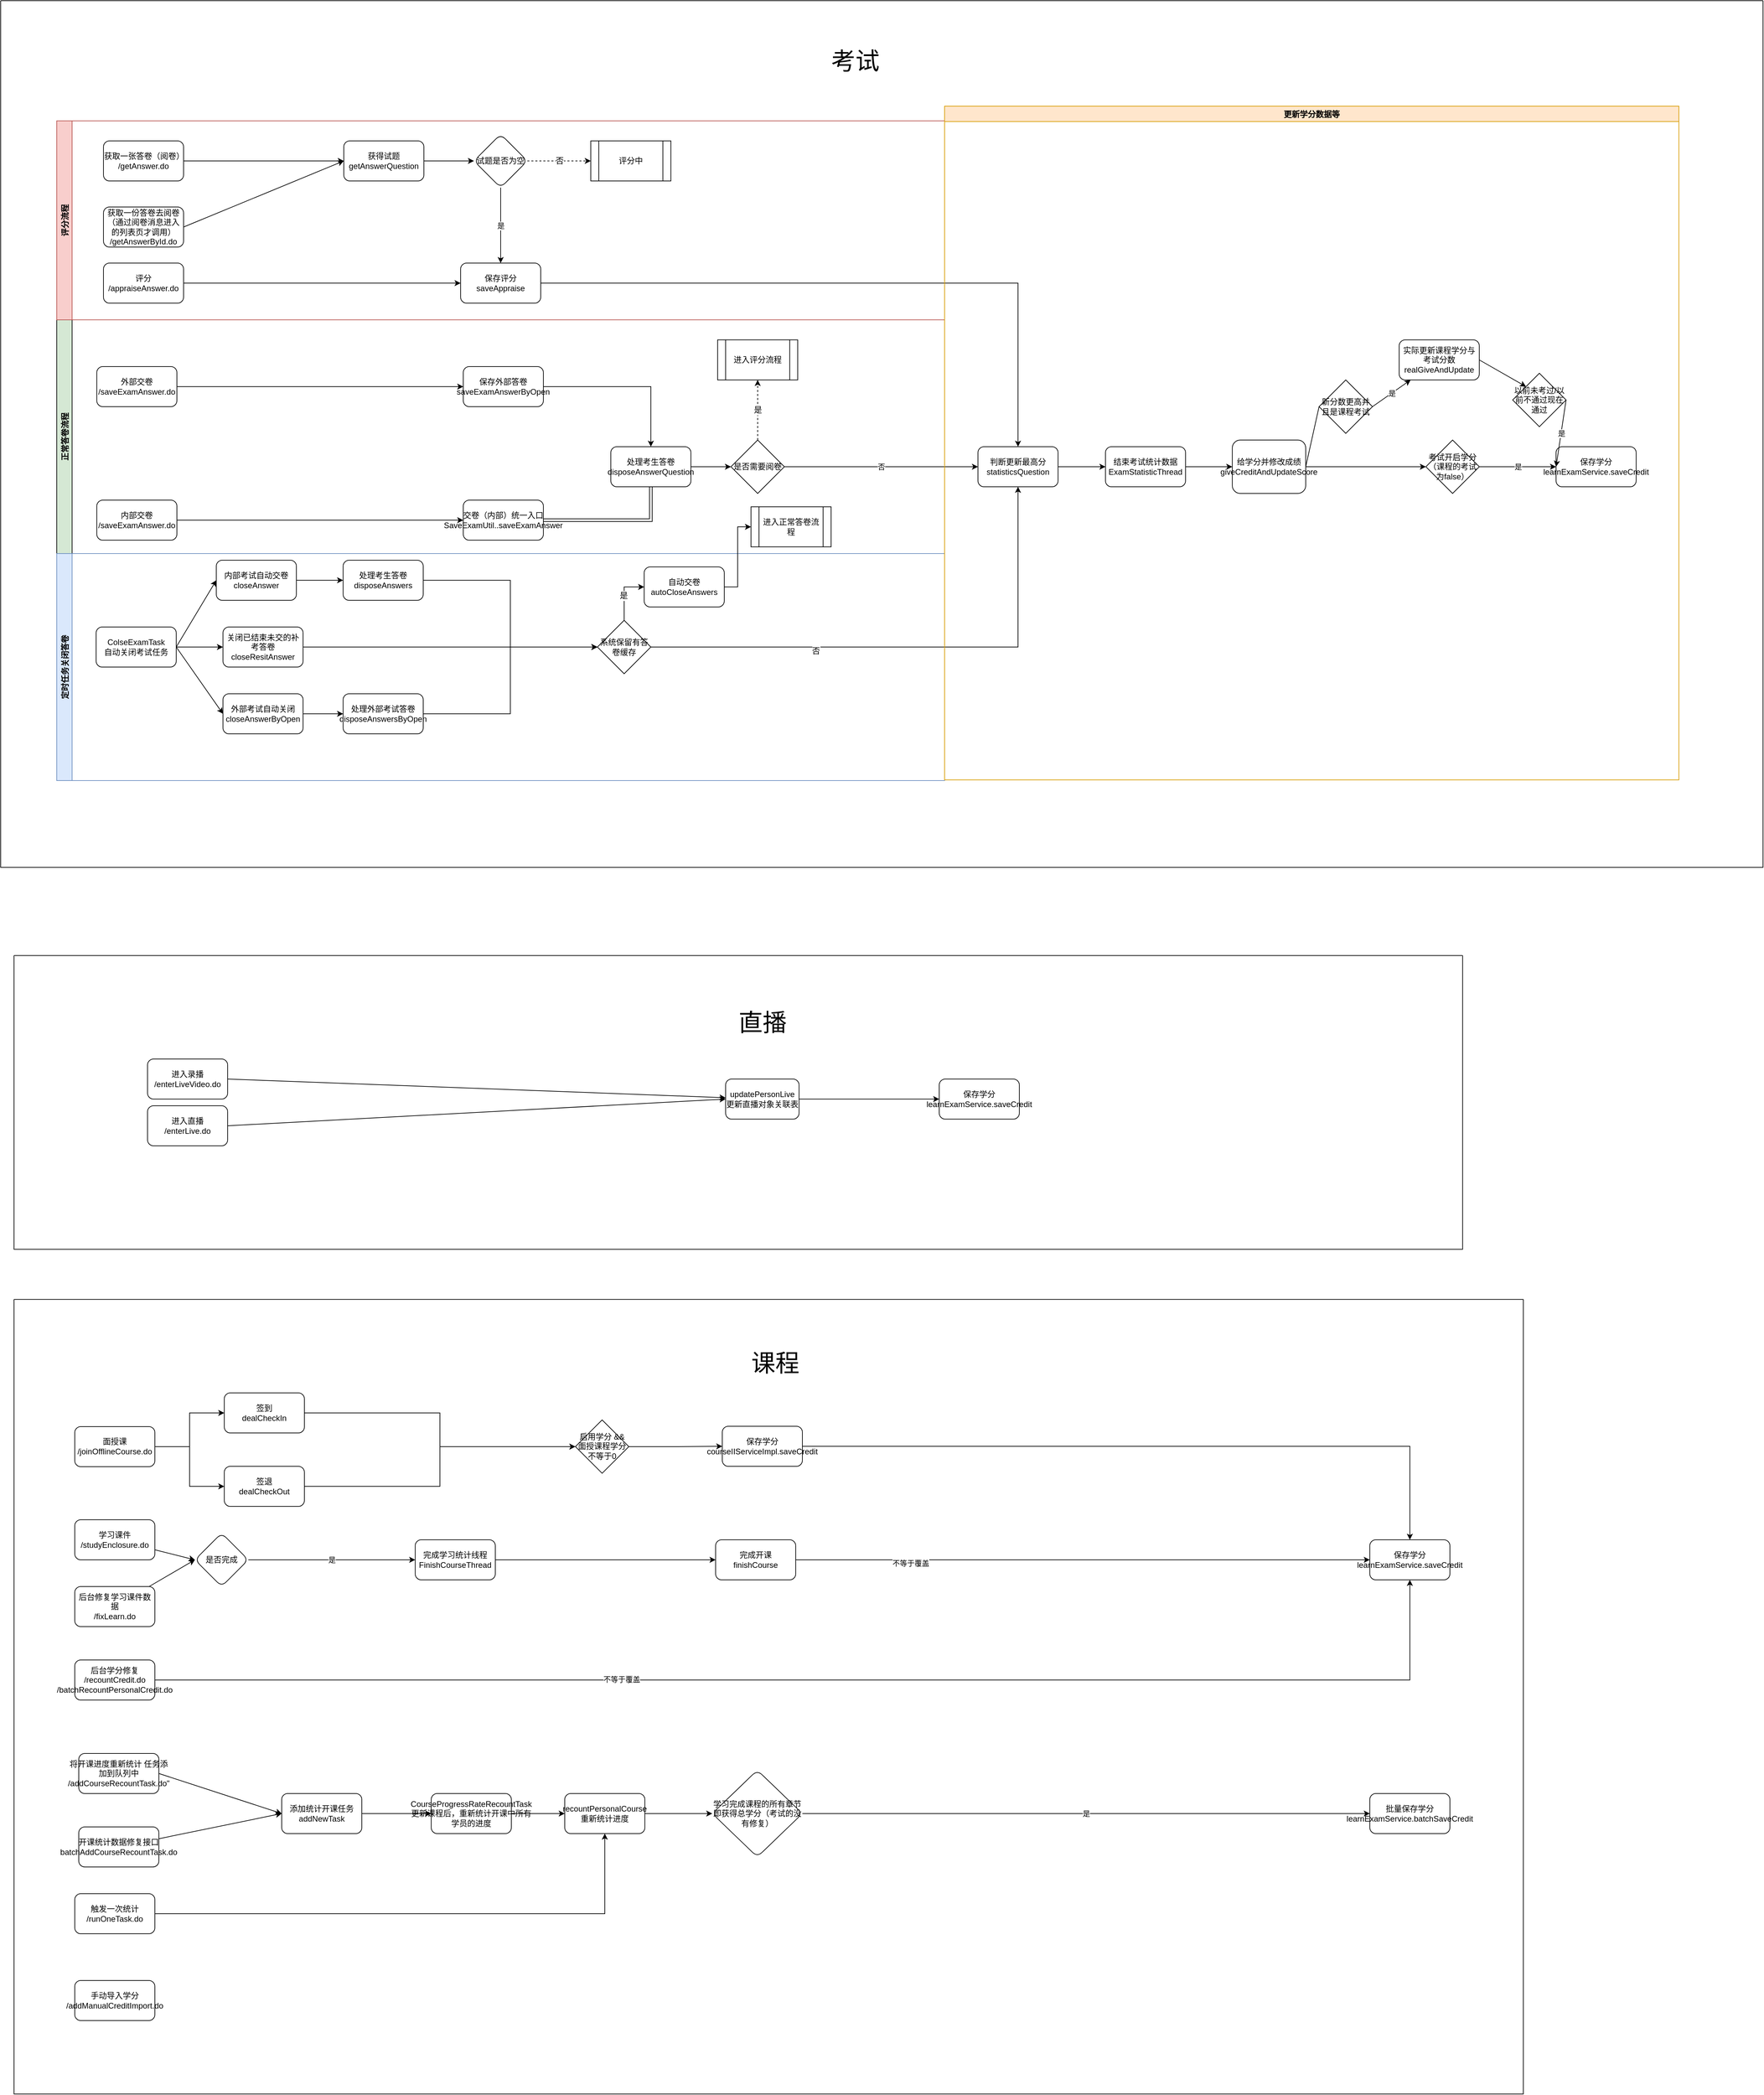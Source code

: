 <mxfile version="20.4.1" type="github">
  <diagram id="C5RBs43oDa-KdzZeNtuy" name="Page-1">
    <mxGraphModel dx="2903" dy="3432" grid="1" gridSize="10" guides="1" tooltips="1" connect="1" arrows="1" fold="1" page="1" pageScale="1" pageWidth="827" pageHeight="1169" math="0" shadow="0">
      <root>
        <mxCell id="WIyWlLk6GJQsqaUBKTNV-0" />
        <mxCell id="WIyWlLk6GJQsqaUBKTNV-1" parent="WIyWlLk6GJQsqaUBKTNV-0" />
        <mxCell id="8mMa-AUoAhSqoS-cGCmm-24" value="" style="swimlane;startSize=0;swimlaneFillColor=none;" vertex="1" parent="WIyWlLk6GJQsqaUBKTNV-1">
          <mxGeometry x="-120" y="-1360" width="2640" height="1298" as="geometry" />
        </mxCell>
        <mxCell id="8mMa-AUoAhSqoS-cGCmm-88" value="正常答卷流程" style="swimlane;horizontal=0;fontSize=12;fillColor=#D5E8D4;" vertex="1" parent="8mMa-AUoAhSqoS-cGCmm-24">
          <mxGeometry x="84" y="478" width="1330" height="350" as="geometry" />
        </mxCell>
        <mxCell id="8mMa-AUoAhSqoS-cGCmm-90" value="内部交卷&lt;br&gt;/saveExamAnswer.do" style="rounded=1;whiteSpace=wrap;html=1;" vertex="1" parent="8mMa-AUoAhSqoS-cGCmm-88">
          <mxGeometry x="60" y="270" width="120" height="60" as="geometry" />
        </mxCell>
        <mxCell id="8mMa-AUoAhSqoS-cGCmm-107" style="edgeStyle=orthogonalEdgeStyle;rounded=0;orthogonalLoop=1;jettySize=auto;html=1;entryX=0.5;entryY=1;entryDx=0;entryDy=0;fontSize=12;shape=link;" edge="1" parent="8mMa-AUoAhSqoS-cGCmm-88" source="8mMa-AUoAhSqoS-cGCmm-91" target="8mMa-AUoAhSqoS-cGCmm-93">
          <mxGeometry relative="1" as="geometry" />
        </mxCell>
        <mxCell id="8mMa-AUoAhSqoS-cGCmm-91" value="交卷（内部）统一入口&lt;br&gt;SaveExamUtil..saveExamAnswer" style="whiteSpace=wrap;html=1;rounded=1;" vertex="1" parent="8mMa-AUoAhSqoS-cGCmm-88">
          <mxGeometry x="609" y="270" width="120" height="60" as="geometry" />
        </mxCell>
        <mxCell id="8mMa-AUoAhSqoS-cGCmm-92" value="" style="edgeStyle=none;rounded=0;orthogonalLoop=1;jettySize=auto;html=1;" edge="1" parent="8mMa-AUoAhSqoS-cGCmm-88" source="8mMa-AUoAhSqoS-cGCmm-90" target="8mMa-AUoAhSqoS-cGCmm-91">
          <mxGeometry relative="1" as="geometry" />
        </mxCell>
        <mxCell id="8mMa-AUoAhSqoS-cGCmm-93" value="处理考生答卷&lt;br&gt;disposeAnswerQuestion" style="whiteSpace=wrap;html=1;rounded=1;" vertex="1" parent="8mMa-AUoAhSqoS-cGCmm-88">
          <mxGeometry x="830" y="190" width="120" height="60" as="geometry" />
        </mxCell>
        <mxCell id="8mMa-AUoAhSqoS-cGCmm-97" value="是否需要阅卷" style="rhombus;whiteSpace=wrap;html=1;" vertex="1" parent="8mMa-AUoAhSqoS-cGCmm-88">
          <mxGeometry x="1010" y="180" width="80" height="80" as="geometry" />
        </mxCell>
        <mxCell id="8mMa-AUoAhSqoS-cGCmm-98" style="edgeStyle=none;rounded=0;orthogonalLoop=1;jettySize=auto;html=1;exitX=1;exitY=0.5;exitDx=0;exitDy=0;entryX=0;entryY=0.5;entryDx=0;entryDy=0;" edge="1" parent="8mMa-AUoAhSqoS-cGCmm-88" source="8mMa-AUoAhSqoS-cGCmm-93" target="8mMa-AUoAhSqoS-cGCmm-97">
          <mxGeometry relative="1" as="geometry" />
        </mxCell>
        <mxCell id="8mMa-AUoAhSqoS-cGCmm-99" style="edgeStyle=orthogonalEdgeStyle;rounded=0;orthogonalLoop=1;jettySize=auto;html=1;exitX=1;exitY=0.5;exitDx=0;exitDy=0;entryX=0.5;entryY=0;entryDx=0;entryDy=0;fontSize=36;" edge="1" parent="8mMa-AUoAhSqoS-cGCmm-88" source="8mMa-AUoAhSqoS-cGCmm-100" target="8mMa-AUoAhSqoS-cGCmm-93">
          <mxGeometry relative="1" as="geometry" />
        </mxCell>
        <mxCell id="8mMa-AUoAhSqoS-cGCmm-100" value="保存外部答卷&lt;br&gt;saveExamAnswerByOpen" style="whiteSpace=wrap;html=1;rounded=1;" vertex="1" parent="8mMa-AUoAhSqoS-cGCmm-88">
          <mxGeometry x="609" y="70" width="120" height="60" as="geometry" />
        </mxCell>
        <mxCell id="8mMa-AUoAhSqoS-cGCmm-101" style="edgeStyle=orthogonalEdgeStyle;rounded=0;orthogonalLoop=1;jettySize=auto;html=1;exitX=1;exitY=0.5;exitDx=0;exitDy=0;entryX=0;entryY=0.5;entryDx=0;entryDy=0;fontSize=36;" edge="1" parent="8mMa-AUoAhSqoS-cGCmm-88" source="8mMa-AUoAhSqoS-cGCmm-102" target="8mMa-AUoAhSqoS-cGCmm-100">
          <mxGeometry relative="1" as="geometry" />
        </mxCell>
        <mxCell id="8mMa-AUoAhSqoS-cGCmm-102" value="外部交卷&lt;br&gt;/saveExamAnswer.do" style="rounded=1;whiteSpace=wrap;html=1;" vertex="1" parent="8mMa-AUoAhSqoS-cGCmm-88">
          <mxGeometry x="60" y="70" width="120" height="60" as="geometry" />
        </mxCell>
        <mxCell id="8mMa-AUoAhSqoS-cGCmm-106" value="进入评分流程" style="shape=process;whiteSpace=wrap;html=1;backgroundOutline=1;" vertex="1" parent="8mMa-AUoAhSqoS-cGCmm-88">
          <mxGeometry x="990" y="30" width="120" height="60" as="geometry" />
        </mxCell>
        <mxCell id="8mMa-AUoAhSqoS-cGCmm-96" value="是" style="edgeStyle=orthogonalEdgeStyle;rounded=0;orthogonalLoop=1;jettySize=auto;html=1;fontSize=12;dashed=1;" edge="1" parent="8mMa-AUoAhSqoS-cGCmm-88" source="8mMa-AUoAhSqoS-cGCmm-97" target="8mMa-AUoAhSqoS-cGCmm-106">
          <mxGeometry relative="1" as="geometry" />
        </mxCell>
        <mxCell id="8mMa-AUoAhSqoS-cGCmm-157" value="进入正常答卷流程" style="shape=process;whiteSpace=wrap;html=1;backgroundOutline=1;fontSize=12;" vertex="1" parent="8mMa-AUoAhSqoS-cGCmm-88">
          <mxGeometry x="1040" y="280" width="120" height="60" as="geometry" />
        </mxCell>
        <mxCell id="8mMa-AUoAhSqoS-cGCmm-89" value="判断更新最高分&lt;br&gt;statisticsQuestion" style="whiteSpace=wrap;html=1;rounded=1;" vertex="1" parent="8mMa-AUoAhSqoS-cGCmm-24">
          <mxGeometry x="1464" y="668" width="120" height="60" as="geometry" />
        </mxCell>
        <mxCell id="8mMa-AUoAhSqoS-cGCmm-95" value="否" style="rounded=0;orthogonalLoop=1;jettySize=auto;html=1;entryX=0;entryY=0.5;entryDx=0;entryDy=0;exitX=1;exitY=0.5;exitDx=0;exitDy=0;" edge="1" parent="8mMa-AUoAhSqoS-cGCmm-24" source="8mMa-AUoAhSqoS-cGCmm-97" target="8mMa-AUoAhSqoS-cGCmm-89">
          <mxGeometry relative="1" as="geometry">
            <mxPoint x="1224" y="1914" as="sourcePoint" />
          </mxGeometry>
        </mxCell>
        <mxCell id="8mMa-AUoAhSqoS-cGCmm-109" value="评分流程" style="swimlane;horizontal=0;fontSize=12;fillColor=#f8cecc;strokeColor=#b85450;" vertex="1" parent="8mMa-AUoAhSqoS-cGCmm-24">
          <mxGeometry x="84" y="180" width="1330" height="298" as="geometry" />
        </mxCell>
        <mxCell id="8mMa-AUoAhSqoS-cGCmm-118" value="获得试题getAnswerQuestion" style="rounded=1;whiteSpace=wrap;html=1;" vertex="1" parent="8mMa-AUoAhSqoS-cGCmm-109">
          <mxGeometry x="430" y="30" width="120" height="60" as="geometry" />
        </mxCell>
        <mxCell id="8mMa-AUoAhSqoS-cGCmm-121" value="试题是否为空" style="rhombus;whiteSpace=wrap;html=1;rounded=1;" vertex="1" parent="8mMa-AUoAhSqoS-cGCmm-109">
          <mxGeometry x="625" y="20" width="80" height="80" as="geometry" />
        </mxCell>
        <mxCell id="8mMa-AUoAhSqoS-cGCmm-122" value="" style="edgeStyle=none;rounded=0;orthogonalLoop=1;jettySize=auto;html=1;" edge="1" parent="8mMa-AUoAhSqoS-cGCmm-109" source="8mMa-AUoAhSqoS-cGCmm-118" target="8mMa-AUoAhSqoS-cGCmm-121">
          <mxGeometry relative="1" as="geometry" />
        </mxCell>
        <mxCell id="8mMa-AUoAhSqoS-cGCmm-126" value="评分&lt;br&gt;/appraiseAnswer.do" style="rounded=1;whiteSpace=wrap;html=1;" vertex="1" parent="8mMa-AUoAhSqoS-cGCmm-109">
          <mxGeometry x="70" y="213" width="120" height="60" as="geometry" />
        </mxCell>
        <mxCell id="8mMa-AUoAhSqoS-cGCmm-117" value="获取一份答卷去阅卷（通过阅卷消息进入的列表页才调用）&#xa;/getAnswerById.do" style="whiteSpace=wrap;html=1;rounded=1;glass=0;strokeWidth=1;shadow=0;" vertex="1" parent="8mMa-AUoAhSqoS-cGCmm-109">
          <mxGeometry x="70" y="129" width="120" height="60" as="geometry" />
        </mxCell>
        <mxCell id="8mMa-AUoAhSqoS-cGCmm-120" style="edgeStyle=none;rounded=0;orthogonalLoop=1;jettySize=auto;html=1;exitX=1;exitY=0.5;exitDx=0;exitDy=0;entryX=0;entryY=0.5;entryDx=0;entryDy=0;" edge="1" parent="8mMa-AUoAhSqoS-cGCmm-109" source="8mMa-AUoAhSqoS-cGCmm-117" target="8mMa-AUoAhSqoS-cGCmm-118">
          <mxGeometry relative="1" as="geometry">
            <mxPoint x="676" y="1219" as="targetPoint" />
          </mxGeometry>
        </mxCell>
        <mxCell id="8mMa-AUoAhSqoS-cGCmm-116" value="&lt;div&gt;获取一张答卷（阅卷）&lt;/div&gt;&lt;div&gt;/getAnswer.do&lt;/div&gt;" style="whiteSpace=wrap;html=1;rounded=1;glass=0;strokeWidth=1;shadow=0;" vertex="1" parent="8mMa-AUoAhSqoS-cGCmm-109">
          <mxGeometry x="70" y="30" width="120" height="60" as="geometry" />
        </mxCell>
        <mxCell id="8mMa-AUoAhSqoS-cGCmm-119" style="edgeStyle=none;rounded=0;orthogonalLoop=1;jettySize=auto;html=1;entryX=0;entryY=0.5;entryDx=0;entryDy=0;" edge="1" parent="8mMa-AUoAhSqoS-cGCmm-109" source="8mMa-AUoAhSqoS-cGCmm-116" target="8mMa-AUoAhSqoS-cGCmm-118">
          <mxGeometry relative="1" as="geometry" />
        </mxCell>
        <mxCell id="8mMa-AUoAhSqoS-cGCmm-129" value="评分中" style="shape=process;whiteSpace=wrap;html=1;backgroundOutline=1;fontSize=12;" vertex="1" parent="8mMa-AUoAhSqoS-cGCmm-109">
          <mxGeometry x="800" y="30" width="120" height="60" as="geometry" />
        </mxCell>
        <mxCell id="8mMa-AUoAhSqoS-cGCmm-128" value="否" style="edgeStyle=orthogonalEdgeStyle;rounded=0;orthogonalLoop=1;jettySize=auto;html=1;exitX=1;exitY=0.5;exitDx=0;exitDy=0;fontSize=12;dashed=1;" edge="1" parent="8mMa-AUoAhSqoS-cGCmm-109" source="8mMa-AUoAhSqoS-cGCmm-121" target="8mMa-AUoAhSqoS-cGCmm-129">
          <mxGeometry relative="1" as="geometry">
            <mxPoint x="600" y="149" as="targetPoint" />
          </mxGeometry>
        </mxCell>
        <mxCell id="8mMa-AUoAhSqoS-cGCmm-123" value="保存评分saveAppraise" style="whiteSpace=wrap;html=1;rounded=1;" vertex="1" parent="8mMa-AUoAhSqoS-cGCmm-109">
          <mxGeometry x="605" y="213" width="120" height="60" as="geometry" />
        </mxCell>
        <mxCell id="8mMa-AUoAhSqoS-cGCmm-124" value="是" style="edgeStyle=orthogonalEdgeStyle;rounded=0;orthogonalLoop=1;jettySize=auto;html=1;exitX=0.5;exitY=1;exitDx=0;exitDy=0;" edge="1" parent="8mMa-AUoAhSqoS-cGCmm-109" source="8mMa-AUoAhSqoS-cGCmm-121" target="8mMa-AUoAhSqoS-cGCmm-123">
          <mxGeometry relative="1" as="geometry" />
        </mxCell>
        <mxCell id="8mMa-AUoAhSqoS-cGCmm-125" style="edgeStyle=none;rounded=0;orthogonalLoop=1;jettySize=auto;html=1;exitX=1;exitY=0.5;exitDx=0;exitDy=0;entryX=0;entryY=0.5;entryDx=0;entryDy=0;" edge="1" parent="8mMa-AUoAhSqoS-cGCmm-109" source="8mMa-AUoAhSqoS-cGCmm-126" target="8mMa-AUoAhSqoS-cGCmm-123">
          <mxGeometry relative="1" as="geometry" />
        </mxCell>
        <mxCell id="8mMa-AUoAhSqoS-cGCmm-131" style="edgeStyle=orthogonalEdgeStyle;rounded=0;orthogonalLoop=1;jettySize=auto;html=1;exitX=1;exitY=0.5;exitDx=0;exitDy=0;entryX=0.5;entryY=0;entryDx=0;entryDy=0;fontSize=12;" edge="1" parent="8mMa-AUoAhSqoS-cGCmm-24" source="8mMa-AUoAhSqoS-cGCmm-123" target="8mMa-AUoAhSqoS-cGCmm-89">
          <mxGeometry relative="1" as="geometry" />
        </mxCell>
        <mxCell id="8mMa-AUoAhSqoS-cGCmm-132" value="定时任务关闭答卷" style="swimlane;horizontal=0;fontSize=12;fillColor=#dae8fc;strokeColor=#6c8ebf;" vertex="1" parent="8mMa-AUoAhSqoS-cGCmm-24">
          <mxGeometry x="84" y="828" width="1330" height="340" as="geometry" />
        </mxCell>
        <mxCell id="8mMa-AUoAhSqoS-cGCmm-133" value="关闭已结束未交的补考答卷&lt;br&gt;closeResitAnswer" style="rounded=1;whiteSpace=wrap;html=1;" vertex="1" parent="8mMa-AUoAhSqoS-cGCmm-132">
          <mxGeometry x="249" y="110" width="120" height="60" as="geometry" />
        </mxCell>
        <mxCell id="8mMa-AUoAhSqoS-cGCmm-134" style="edgeStyle=none;rounded=0;orthogonalLoop=1;jettySize=auto;html=1;exitX=1;exitY=0.5;exitDx=0;exitDy=0;" edge="1" parent="8mMa-AUoAhSqoS-cGCmm-132" source="8mMa-AUoAhSqoS-cGCmm-135" target="8mMa-AUoAhSqoS-cGCmm-133">
          <mxGeometry relative="1" as="geometry" />
        </mxCell>
        <mxCell id="8mMa-AUoAhSqoS-cGCmm-135" value="ColseExamTask&lt;br&gt;自动关闭考试任务" style="rounded=1;whiteSpace=wrap;html=1;" vertex="1" parent="8mMa-AUoAhSqoS-cGCmm-132">
          <mxGeometry x="59" y="110" width="120" height="60" as="geometry" />
        </mxCell>
        <mxCell id="8mMa-AUoAhSqoS-cGCmm-136" value="内部考试自动交卷&lt;br&gt;closeAnswer" style="rounded=1;whiteSpace=wrap;html=1;" vertex="1" parent="8mMa-AUoAhSqoS-cGCmm-132">
          <mxGeometry x="239" y="10" width="120" height="60" as="geometry" />
        </mxCell>
        <mxCell id="8mMa-AUoAhSqoS-cGCmm-137" style="edgeStyle=none;rounded=0;orthogonalLoop=1;jettySize=auto;html=1;exitX=1;exitY=0.5;exitDx=0;exitDy=0;entryX=0;entryY=0.5;entryDx=0;entryDy=0;" edge="1" parent="8mMa-AUoAhSqoS-cGCmm-132" source="8mMa-AUoAhSqoS-cGCmm-135" target="8mMa-AUoAhSqoS-cGCmm-136">
          <mxGeometry relative="1" as="geometry" />
        </mxCell>
        <mxCell id="8mMa-AUoAhSqoS-cGCmm-138" value="处理考生答卷&lt;br&gt;disposeAnswers" style="whiteSpace=wrap;html=1;rounded=1;" vertex="1" parent="8mMa-AUoAhSqoS-cGCmm-132">
          <mxGeometry x="429" y="10" width="120" height="60" as="geometry" />
        </mxCell>
        <mxCell id="8mMa-AUoAhSqoS-cGCmm-139" value="" style="edgeStyle=orthogonalEdgeStyle;rounded=0;orthogonalLoop=1;jettySize=auto;html=1;" edge="1" parent="8mMa-AUoAhSqoS-cGCmm-132" source="8mMa-AUoAhSqoS-cGCmm-136" target="8mMa-AUoAhSqoS-cGCmm-138">
          <mxGeometry relative="1" as="geometry" />
        </mxCell>
        <mxCell id="8mMa-AUoAhSqoS-cGCmm-140" value="外部考试自动关闭&lt;br&gt;closeAnswerByOpen" style="rounded=1;whiteSpace=wrap;html=1;" vertex="1" parent="8mMa-AUoAhSqoS-cGCmm-132">
          <mxGeometry x="249" y="210" width="120" height="60" as="geometry" />
        </mxCell>
        <mxCell id="8mMa-AUoAhSqoS-cGCmm-141" style="rounded=0;orthogonalLoop=1;jettySize=auto;html=1;exitX=1;exitY=0.5;exitDx=0;exitDy=0;entryX=0;entryY=0.5;entryDx=0;entryDy=0;" edge="1" parent="8mMa-AUoAhSqoS-cGCmm-132" source="8mMa-AUoAhSqoS-cGCmm-135" target="8mMa-AUoAhSqoS-cGCmm-140">
          <mxGeometry relative="1" as="geometry" />
        </mxCell>
        <mxCell id="8mMa-AUoAhSqoS-cGCmm-142" value="处理外部考试答卷&lt;br&gt;disposeAnswersByOpen" style="whiteSpace=wrap;html=1;rounded=1;" vertex="1" parent="8mMa-AUoAhSqoS-cGCmm-132">
          <mxGeometry x="429" y="210" width="120" height="60" as="geometry" />
        </mxCell>
        <mxCell id="8mMa-AUoAhSqoS-cGCmm-143" value="" style="edgeStyle=none;rounded=0;orthogonalLoop=1;jettySize=auto;html=1;" edge="1" parent="8mMa-AUoAhSqoS-cGCmm-132" source="8mMa-AUoAhSqoS-cGCmm-140" target="8mMa-AUoAhSqoS-cGCmm-142">
          <mxGeometry relative="1" as="geometry" />
        </mxCell>
        <mxCell id="8mMa-AUoAhSqoS-cGCmm-153" style="edgeStyle=orthogonalEdgeStyle;rounded=0;orthogonalLoop=1;jettySize=auto;html=1;exitX=0.5;exitY=0;exitDx=0;exitDy=0;entryX=0;entryY=0.5;entryDx=0;entryDy=0;fontSize=12;" edge="1" parent="8mMa-AUoAhSqoS-cGCmm-132" source="8mMa-AUoAhSqoS-cGCmm-144" target="8mMa-AUoAhSqoS-cGCmm-150">
          <mxGeometry relative="1" as="geometry" />
        </mxCell>
        <mxCell id="8mMa-AUoAhSqoS-cGCmm-154" value="是" style="edgeLabel;html=1;align=center;verticalAlign=middle;resizable=0;points=[];fontSize=12;" vertex="1" connectable="0" parent="8mMa-AUoAhSqoS-cGCmm-153">
          <mxGeometry x="-0.08" y="2" relative="1" as="geometry">
            <mxPoint x="1" as="offset" />
          </mxGeometry>
        </mxCell>
        <mxCell id="8mMa-AUoAhSqoS-cGCmm-144" value="系统保留有答卷缓存" style="rhombus;whiteSpace=wrap;html=1;" vertex="1" parent="8mMa-AUoAhSqoS-cGCmm-132">
          <mxGeometry x="810" y="100" width="80" height="80" as="geometry" />
        </mxCell>
        <mxCell id="8mMa-AUoAhSqoS-cGCmm-145" style="edgeStyle=orthogonalEdgeStyle;rounded=0;orthogonalLoop=1;jettySize=auto;html=1;exitX=1;exitY=0.5;exitDx=0;exitDy=0;entryX=0;entryY=0.5;entryDx=0;entryDy=0;" edge="1" parent="8mMa-AUoAhSqoS-cGCmm-132" source="8mMa-AUoAhSqoS-cGCmm-133" target="8mMa-AUoAhSqoS-cGCmm-144">
          <mxGeometry relative="1" as="geometry" />
        </mxCell>
        <mxCell id="8mMa-AUoAhSqoS-cGCmm-146" style="edgeStyle=orthogonalEdgeStyle;rounded=0;orthogonalLoop=1;jettySize=auto;html=1;entryX=0;entryY=0.5;entryDx=0;entryDy=0;" edge="1" parent="8mMa-AUoAhSqoS-cGCmm-132" source="8mMa-AUoAhSqoS-cGCmm-138" target="8mMa-AUoAhSqoS-cGCmm-144">
          <mxGeometry relative="1" as="geometry" />
        </mxCell>
        <mxCell id="8mMa-AUoAhSqoS-cGCmm-147" style="edgeStyle=orthogonalEdgeStyle;rounded=0;orthogonalLoop=1;jettySize=auto;html=1;exitX=1;exitY=0.5;exitDx=0;exitDy=0;entryX=0;entryY=0.5;entryDx=0;entryDy=0;" edge="1" parent="8mMa-AUoAhSqoS-cGCmm-132" source="8mMa-AUoAhSqoS-cGCmm-142" target="8mMa-AUoAhSqoS-cGCmm-144">
          <mxGeometry relative="1" as="geometry" />
        </mxCell>
        <mxCell id="8mMa-AUoAhSqoS-cGCmm-150" value="自动交卷&lt;br&gt;autoCloseAnswers" style="rounded=1;whiteSpace=wrap;html=1;" vertex="1" parent="8mMa-AUoAhSqoS-cGCmm-132">
          <mxGeometry x="880" y="20" width="120" height="60" as="geometry" />
        </mxCell>
        <mxCell id="8mMa-AUoAhSqoS-cGCmm-148" style="edgeStyle=orthogonalEdgeStyle;rounded=0;orthogonalLoop=1;jettySize=auto;html=1;exitX=1;exitY=0.5;exitDx=0;exitDy=0;entryX=0.5;entryY=1;entryDx=0;entryDy=0;fontSize=12;" edge="1" parent="8mMa-AUoAhSqoS-cGCmm-24" source="8mMa-AUoAhSqoS-cGCmm-144" target="8mMa-AUoAhSqoS-cGCmm-89">
          <mxGeometry relative="1" as="geometry" />
        </mxCell>
        <mxCell id="8mMa-AUoAhSqoS-cGCmm-149" value="否" style="edgeLabel;html=1;align=center;verticalAlign=middle;resizable=0;points=[];fontSize=12;" vertex="1" connectable="0" parent="8mMa-AUoAhSqoS-cGCmm-148">
          <mxGeometry x="-0.376" y="-6" relative="1" as="geometry">
            <mxPoint as="offset" />
          </mxGeometry>
        </mxCell>
        <mxCell id="8mMa-AUoAhSqoS-cGCmm-160" value="&lt;div&gt;结束考试统计数据&lt;/div&gt;&lt;div&gt;ExamStatisticThread&lt;/div&gt;" style="whiteSpace=wrap;html=1;rounded=1;" vertex="1" parent="8mMa-AUoAhSqoS-cGCmm-24">
          <mxGeometry x="1655" y="668" width="120" height="60" as="geometry" />
        </mxCell>
        <mxCell id="8mMa-AUoAhSqoS-cGCmm-162" value="给学分并修改成绩&lt;br&gt;giveCreditAndUpdateScore" style="rounded=1;whiteSpace=wrap;html=1;" vertex="1" parent="8mMa-AUoAhSqoS-cGCmm-24">
          <mxGeometry x="1845" y="658" width="110" height="80" as="geometry" />
        </mxCell>
        <mxCell id="8mMa-AUoAhSqoS-cGCmm-163" value="" style="edgeStyle=none;rounded=0;orthogonalLoop=1;jettySize=auto;html=1;" edge="1" parent="8mMa-AUoAhSqoS-cGCmm-24" source="8mMa-AUoAhSqoS-cGCmm-160" target="8mMa-AUoAhSqoS-cGCmm-162">
          <mxGeometry relative="1" as="geometry" />
        </mxCell>
        <mxCell id="8mMa-AUoAhSqoS-cGCmm-164" value="实际更新课程学分与考试分数&lt;br&gt;realGiveAndUpdate" style="rounded=1;whiteSpace=wrap;html=1;" vertex="1" parent="8mMa-AUoAhSqoS-cGCmm-24">
          <mxGeometry x="2095" y="508" width="120" height="60" as="geometry" />
        </mxCell>
        <mxCell id="8mMa-AUoAhSqoS-cGCmm-165" value="是" style="edgeStyle=none;rounded=0;orthogonalLoop=1;jettySize=auto;html=1;exitX=1;exitY=0.5;exitDx=0;exitDy=0;" edge="1" parent="8mMa-AUoAhSqoS-cGCmm-24" source="8mMa-AUoAhSqoS-cGCmm-166" target="8mMa-AUoAhSqoS-cGCmm-164">
          <mxGeometry relative="1" as="geometry" />
        </mxCell>
        <mxCell id="8mMa-AUoAhSqoS-cGCmm-166" value="新分数更高并且是课程考试" style="rhombus;whiteSpace=wrap;html=1;" vertex="1" parent="8mMa-AUoAhSqoS-cGCmm-24">
          <mxGeometry x="1975" y="568" width="80" height="80" as="geometry" />
        </mxCell>
        <mxCell id="8mMa-AUoAhSqoS-cGCmm-167" value="" style="edgeStyle=none;rounded=0;orthogonalLoop=1;jettySize=auto;html=1;exitX=1;exitY=0.5;exitDx=0;exitDy=0;entryX=0;entryY=0.5;entryDx=0;entryDy=0;endArrow=none;" edge="1" parent="8mMa-AUoAhSqoS-cGCmm-24" source="8mMa-AUoAhSqoS-cGCmm-162" target="8mMa-AUoAhSqoS-cGCmm-166">
          <mxGeometry relative="1" as="geometry">
            <mxPoint x="2055" y="1874" as="sourcePoint" />
            <mxPoint x="2220" y="2044" as="targetPoint" />
          </mxGeometry>
        </mxCell>
        <mxCell id="8mMa-AUoAhSqoS-cGCmm-169" value="考试开启学分（课程的考试为false）" style="rhombus;whiteSpace=wrap;html=1;" vertex="1" parent="8mMa-AUoAhSqoS-cGCmm-24">
          <mxGeometry x="2135" y="658" width="80" height="80" as="geometry" />
        </mxCell>
        <mxCell id="8mMa-AUoAhSqoS-cGCmm-175" style="edgeStyle=orthogonalEdgeStyle;rounded=0;orthogonalLoop=1;jettySize=auto;html=1;exitX=1;exitY=0.5;exitDx=0;exitDy=0;fontSize=12;" edge="1" parent="8mMa-AUoAhSqoS-cGCmm-24" source="8mMa-AUoAhSqoS-cGCmm-89" target="8mMa-AUoAhSqoS-cGCmm-160">
          <mxGeometry relative="1" as="geometry" />
        </mxCell>
        <mxCell id="8mMa-AUoAhSqoS-cGCmm-170" value="" style="edgeStyle=none;rounded=0;orthogonalLoop=1;jettySize=auto;html=1;entryX=0;entryY=0.5;entryDx=0;entryDy=0;" edge="1" parent="8mMa-AUoAhSqoS-cGCmm-24" source="8mMa-AUoAhSqoS-cGCmm-162" target="8mMa-AUoAhSqoS-cGCmm-169">
          <mxGeometry relative="1" as="geometry" />
        </mxCell>
        <mxCell id="8mMa-AUoAhSqoS-cGCmm-172" value="以前未考过/以前不通过现在通过" style="rhombus;whiteSpace=wrap;html=1;" vertex="1" parent="8mMa-AUoAhSqoS-cGCmm-24">
          <mxGeometry x="2265" y="558" width="80" height="80" as="geometry" />
        </mxCell>
        <mxCell id="8mMa-AUoAhSqoS-cGCmm-173" style="edgeStyle=none;rounded=0;orthogonalLoop=1;jettySize=auto;html=1;exitX=1;exitY=0.5;exitDx=0;exitDy=0;entryX=0;entryY=0;entryDx=0;entryDy=0;" edge="1" parent="8mMa-AUoAhSqoS-cGCmm-24" source="8mMa-AUoAhSqoS-cGCmm-164" target="8mMa-AUoAhSqoS-cGCmm-172">
          <mxGeometry relative="1" as="geometry" />
        </mxCell>
        <mxCell id="8mMa-AUoAhSqoS-cGCmm-174" value="&lt;div&gt;保存学分&lt;/div&gt;&lt;div&gt;learnExamService.saveCredit&lt;/div&gt;" style="whiteSpace=wrap;html=1;rounded=1;" vertex="1" parent="8mMa-AUoAhSqoS-cGCmm-24">
          <mxGeometry x="2330" y="668" width="120" height="60" as="geometry" />
        </mxCell>
        <mxCell id="8mMa-AUoAhSqoS-cGCmm-168" value="是" style="edgeStyle=orthogonalEdgeStyle;rounded=0;orthogonalLoop=1;jettySize=auto;html=1;entryX=0;entryY=0.5;entryDx=0;entryDy=0;" edge="1" parent="8mMa-AUoAhSqoS-cGCmm-24" source="8mMa-AUoAhSqoS-cGCmm-169" target="8mMa-AUoAhSqoS-cGCmm-174">
          <mxGeometry relative="1" as="geometry" />
        </mxCell>
        <mxCell id="8mMa-AUoAhSqoS-cGCmm-176" value="更新学分数据等" style="swimlane;fontSize=12;fillColor=#ffe6cc;strokeColor=#d79b00;" vertex="1" parent="8mMa-AUoAhSqoS-cGCmm-24">
          <mxGeometry x="1414" y="158" width="1100" height="1009" as="geometry" />
        </mxCell>
        <mxCell id="8mMa-AUoAhSqoS-cGCmm-171" value="是" style="edgeStyle=none;rounded=0;orthogonalLoop=1;jettySize=auto;html=1;exitX=1;exitY=0.5;exitDx=0;exitDy=0;entryX=0;entryY=0.5;entryDx=0;entryDy=0;" edge="1" parent="8mMa-AUoAhSqoS-cGCmm-24" source="8mMa-AUoAhSqoS-cGCmm-172" target="8mMa-AUoAhSqoS-cGCmm-174">
          <mxGeometry relative="1" as="geometry" />
        </mxCell>
        <mxCell id="8mMa-AUoAhSqoS-cGCmm-159" style="edgeStyle=orthogonalEdgeStyle;rounded=0;orthogonalLoop=1;jettySize=auto;html=1;exitX=1;exitY=0.5;exitDx=0;exitDy=0;entryX=0;entryY=0.5;entryDx=0;entryDy=0;fontSize=12;" edge="1" parent="8mMa-AUoAhSqoS-cGCmm-24" source="8mMa-AUoAhSqoS-cGCmm-150" target="8mMa-AUoAhSqoS-cGCmm-157">
          <mxGeometry relative="1" as="geometry" />
        </mxCell>
        <mxCell id="8mMa-AUoAhSqoS-cGCmm-177" value="&lt;font style=&quot;font-size: 36px;&quot;&gt;考试&lt;/font&gt;" style="text;html=1;align=center;verticalAlign=middle;resizable=0;points=[];autosize=1;strokeColor=none;fillColor=none;fontSize=12;" vertex="1" parent="8mMa-AUoAhSqoS-cGCmm-24">
          <mxGeometry x="1230" y="60" width="100" height="60" as="geometry" />
        </mxCell>
        <mxCell id="8mMa-AUoAhSqoS-cGCmm-28" value="" style="swimlane;startSize=0;fontSize=36;" vertex="1" parent="WIyWlLk6GJQsqaUBKTNV-1">
          <mxGeometry x="-100" y="70" width="2170" height="440" as="geometry" />
        </mxCell>
        <mxCell id="YpZg7sOVD0JztThVLLUV-69" value="进入录播&lt;br&gt;/enterLiveVideo.do" style="rounded=1;whiteSpace=wrap;html=1;" parent="8mMa-AUoAhSqoS-cGCmm-28" vertex="1">
          <mxGeometry x="200" y="155" width="120" height="60" as="geometry" />
        </mxCell>
        <mxCell id="YpZg7sOVD0JztThVLLUV-71" value="进入直播&lt;br&gt;/enterLive.do" style="rounded=1;whiteSpace=wrap;html=1;" parent="8mMa-AUoAhSqoS-cGCmm-28" vertex="1">
          <mxGeometry x="200" y="225" width="120" height="60" as="geometry" />
        </mxCell>
        <mxCell id="YpZg7sOVD0JztThVLLUV-73" value="updatePersonLive&lt;br&gt;更新直播对象关联表" style="rounded=1;whiteSpace=wrap;html=1;" parent="8mMa-AUoAhSqoS-cGCmm-28" vertex="1">
          <mxGeometry x="1066" y="185" width="110" height="60" as="geometry" />
        </mxCell>
        <mxCell id="YpZg7sOVD0JztThVLLUV-72" style="edgeStyle=none;rounded=0;orthogonalLoop=1;jettySize=auto;html=1;exitX=1;exitY=0.5;exitDx=0;exitDy=0;" parent="8mMa-AUoAhSqoS-cGCmm-28" source="YpZg7sOVD0JztThVLLUV-69" target="YpZg7sOVD0JztThVLLUV-73" edge="1">
          <mxGeometry relative="1" as="geometry">
            <mxPoint x="496" y="185.471" as="targetPoint" />
          </mxGeometry>
        </mxCell>
        <mxCell id="YpZg7sOVD0JztThVLLUV-74" style="edgeStyle=none;rounded=0;orthogonalLoop=1;jettySize=auto;html=1;exitX=1;exitY=0.5;exitDx=0;exitDy=0;entryX=0;entryY=0.5;entryDx=0;entryDy=0;" parent="8mMa-AUoAhSqoS-cGCmm-28" source="YpZg7sOVD0JztThVLLUV-71" target="YpZg7sOVD0JztThVLLUV-73" edge="1">
          <mxGeometry relative="1" as="geometry" />
        </mxCell>
        <mxCell id="8mMa-AUoAhSqoS-cGCmm-29" value="&lt;div&gt;保存学分&lt;/div&gt;&lt;div&gt;learnExamService.saveCredit&lt;/div&gt;" style="whiteSpace=wrap;html=1;rounded=1;" vertex="1" parent="8mMa-AUoAhSqoS-cGCmm-28">
          <mxGeometry x="1386" y="185" width="120" height="60" as="geometry" />
        </mxCell>
        <mxCell id="8mMa-AUoAhSqoS-cGCmm-32" style="edgeStyle=orthogonalEdgeStyle;rounded=0;orthogonalLoop=1;jettySize=auto;html=1;exitX=1;exitY=0.5;exitDx=0;exitDy=0;entryX=0;entryY=0.5;entryDx=0;entryDy=0;fontSize=36;" edge="1" parent="8mMa-AUoAhSqoS-cGCmm-28" source="YpZg7sOVD0JztThVLLUV-73" target="8mMa-AUoAhSqoS-cGCmm-29">
          <mxGeometry relative="1" as="geometry" />
        </mxCell>
        <mxCell id="8mMa-AUoAhSqoS-cGCmm-40" value="直播" style="text;html=1;align=center;verticalAlign=middle;resizable=0;points=[];autosize=1;strokeColor=none;fillColor=none;fontSize=36;" vertex="1" parent="8mMa-AUoAhSqoS-cGCmm-28">
          <mxGeometry x="1071" y="70" width="100" height="60" as="geometry" />
        </mxCell>
        <mxCell id="8mMa-AUoAhSqoS-cGCmm-36" value="" style="swimlane;startSize=0;fontSize=36;" vertex="1" parent="WIyWlLk6GJQsqaUBKTNV-1">
          <mxGeometry x="-100" y="585" width="2261" height="1190" as="geometry" />
        </mxCell>
        <mxCell id="YpZg7sOVD0JztThVLLUV-32" value="完成学习统计线程FinishCourseThread" style="whiteSpace=wrap;html=1;rounded=1;glass=0;strokeWidth=1;shadow=0;" parent="8mMa-AUoAhSqoS-cGCmm-36" vertex="1">
          <mxGeometry x="601" y="360" width="120" height="60" as="geometry" />
        </mxCell>
        <mxCell id="YpZg7sOVD0JztThVLLUV-34" value="学习课件&lt;br&gt;/studyEnclosure.do" style="rounded=1;whiteSpace=wrap;html=1;" parent="8mMa-AUoAhSqoS-cGCmm-36" vertex="1">
          <mxGeometry x="91" y="330" width="120" height="60" as="geometry" />
        </mxCell>
        <mxCell id="YpZg7sOVD0JztThVLLUV-78" value="是" style="edgeStyle=orthogonalEdgeStyle;rounded=0;orthogonalLoop=1;jettySize=auto;html=1;exitX=1;exitY=0.5;exitDx=0;exitDy=0;" parent="8mMa-AUoAhSqoS-cGCmm-36" source="YpZg7sOVD0JztThVLLUV-35" target="YpZg7sOVD0JztThVLLUV-32" edge="1">
          <mxGeometry relative="1" as="geometry" />
        </mxCell>
        <mxCell id="YpZg7sOVD0JztThVLLUV-35" value="是否完成" style="rhombus;whiteSpace=wrap;html=1;rounded=1;" parent="8mMa-AUoAhSqoS-cGCmm-36" vertex="1">
          <mxGeometry x="271" y="350" width="80" height="80" as="geometry" />
        </mxCell>
        <mxCell id="YpZg7sOVD0JztThVLLUV-36" value="" style="edgeStyle=none;rounded=0;orthogonalLoop=1;jettySize=auto;html=1;entryX=0;entryY=0.5;entryDx=0;entryDy=0;" parent="8mMa-AUoAhSqoS-cGCmm-36" source="YpZg7sOVD0JztThVLLUV-34" target="YpZg7sOVD0JztThVLLUV-35" edge="1">
          <mxGeometry relative="1" as="geometry">
            <mxPoint x="271" y="360" as="targetPoint" />
          </mxGeometry>
        </mxCell>
        <mxCell id="YpZg7sOVD0JztThVLLUV-76" style="edgeStyle=orthogonalEdgeStyle;rounded=0;orthogonalLoop=1;jettySize=auto;html=1;exitX=1;exitY=0.5;exitDx=0;exitDy=0;entryX=0.5;entryY=1;entryDx=0;entryDy=0;" parent="8mMa-AUoAhSqoS-cGCmm-36" source="YpZg7sOVD0JztThVLLUV-48" target="YpZg7sOVD0JztThVLLUV-29" edge="1">
          <mxGeometry relative="1" as="geometry" />
        </mxCell>
        <mxCell id="8mMa-AUoAhSqoS-cGCmm-0" value="不等于覆盖" style="edgeLabel;html=1;align=center;verticalAlign=middle;resizable=0;points=[];" vertex="1" connectable="0" parent="YpZg7sOVD0JztThVLLUV-76">
          <mxGeometry x="-0.312" y="1" relative="1" as="geometry">
            <mxPoint as="offset" />
          </mxGeometry>
        </mxCell>
        <mxCell id="YpZg7sOVD0JztThVLLUV-48" value="后台学分修复&lt;br&gt;/recountCredit.do&lt;br&gt;/batchRecountPersonalCredit.do" style="rounded=1;whiteSpace=wrap;html=1;" parent="8mMa-AUoAhSqoS-cGCmm-36" vertex="1">
          <mxGeometry x="91" y="540" width="120" height="60" as="geometry" />
        </mxCell>
        <mxCell id="YpZg7sOVD0JztThVLLUV-93" style="edgeStyle=orthogonalEdgeStyle;rounded=0;orthogonalLoop=1;jettySize=auto;html=1;exitX=1;exitY=0.5;exitDx=0;exitDy=0;entryX=0.5;entryY=0;entryDx=0;entryDy=0;" parent="8mMa-AUoAhSqoS-cGCmm-36" source="YpZg7sOVD0JztThVLLUV-79" target="YpZg7sOVD0JztThVLLUV-29" edge="1">
          <mxGeometry relative="1" as="geometry" />
        </mxCell>
        <mxCell id="YpZg7sOVD0JztThVLLUV-79" value="保存学分&lt;br&gt;courseIIServiceImpl.saveCredit" style="rounded=1;whiteSpace=wrap;html=1;" parent="8mMa-AUoAhSqoS-cGCmm-36" vertex="1">
          <mxGeometry x="1061" y="190" width="120" height="60" as="geometry" />
        </mxCell>
        <mxCell id="YpZg7sOVD0JztThVLLUV-81" value="面授课&lt;br&gt;/joinOfflineCourse.do" style="rounded=1;whiteSpace=wrap;html=1;" parent="8mMa-AUoAhSqoS-cGCmm-36" vertex="1">
          <mxGeometry x="91" y="190.471" width="120" height="60" as="geometry" />
        </mxCell>
        <mxCell id="YpZg7sOVD0JztThVLLUV-84" value="签到&lt;br&gt;dealCheckIn" style="rounded=1;whiteSpace=wrap;html=1;" parent="8mMa-AUoAhSqoS-cGCmm-36" vertex="1">
          <mxGeometry x="315" y="140" width="120" height="60" as="geometry" />
        </mxCell>
        <mxCell id="YpZg7sOVD0JztThVLLUV-83" style="edgeStyle=orthogonalEdgeStyle;rounded=0;orthogonalLoop=1;jettySize=auto;html=1;exitX=1;exitY=0.5;exitDx=0;exitDy=0;" parent="8mMa-AUoAhSqoS-cGCmm-36" source="YpZg7sOVD0JztThVLLUV-81" target="YpZg7sOVD0JztThVLLUV-84" edge="1">
          <mxGeometry relative="1" as="geometry">
            <mxPoint x="291" y="190" as="targetPoint" />
          </mxGeometry>
        </mxCell>
        <mxCell id="YpZg7sOVD0JztThVLLUV-91" style="edgeStyle=orthogonalEdgeStyle;rounded=0;orthogonalLoop=1;jettySize=auto;html=1;exitX=1;exitY=0.5;exitDx=0;exitDy=0;startArrow=none;" parent="8mMa-AUoAhSqoS-cGCmm-36" source="YpZg7sOVD0JztThVLLUV-94" target="YpZg7sOVD0JztThVLLUV-79" edge="1">
          <mxGeometry relative="1" as="geometry" />
        </mxCell>
        <mxCell id="YpZg7sOVD0JztThVLLUV-86" value="签退&lt;br&gt;dealCheckOut" style="rounded=1;whiteSpace=wrap;html=1;" parent="8mMa-AUoAhSqoS-cGCmm-36" vertex="1">
          <mxGeometry x="315" y="250" width="120" height="60" as="geometry" />
        </mxCell>
        <mxCell id="YpZg7sOVD0JztThVLLUV-85" style="edgeStyle=orthogonalEdgeStyle;rounded=0;orthogonalLoop=1;jettySize=auto;html=1;exitX=1;exitY=0.5;exitDx=0;exitDy=0;" parent="8mMa-AUoAhSqoS-cGCmm-36" source="YpZg7sOVD0JztThVLLUV-81" target="YpZg7sOVD0JztThVLLUV-86" edge="1">
          <mxGeometry relative="1" as="geometry">
            <mxPoint x="311" y="290" as="targetPoint" />
          </mxGeometry>
        </mxCell>
        <mxCell id="YpZg7sOVD0JztThVLLUV-94" value="启用学分 &amp;amp;&amp;amp; 面授课程学分不等于0" style="rhombus;whiteSpace=wrap;html=1;" parent="8mMa-AUoAhSqoS-cGCmm-36" vertex="1">
          <mxGeometry x="841" y="180.47" width="80" height="80" as="geometry" />
        </mxCell>
        <mxCell id="YpZg7sOVD0JztThVLLUV-97" style="edgeStyle=orthogonalEdgeStyle;rounded=0;orthogonalLoop=1;jettySize=auto;html=1;exitX=1;exitY=0.25;exitDx=0;exitDy=0;entryX=0;entryY=0.5;entryDx=0;entryDy=0;" parent="8mMa-AUoAhSqoS-cGCmm-36" source="YpZg7sOVD0JztThVLLUV-84" target="YpZg7sOVD0JztThVLLUV-94" edge="1">
          <mxGeometry relative="1" as="geometry">
            <Array as="points">
              <mxPoint x="435" y="170" />
              <mxPoint x="638" y="170" />
              <mxPoint x="638" y="220" />
            </Array>
          </mxGeometry>
        </mxCell>
        <mxCell id="YpZg7sOVD0JztThVLLUV-96" style="edgeStyle=orthogonalEdgeStyle;rounded=0;orthogonalLoop=1;jettySize=auto;html=1;exitX=1;exitY=0.5;exitDx=0;exitDy=0;entryX=0;entryY=0.5;entryDx=0;entryDy=0;" parent="8mMa-AUoAhSqoS-cGCmm-36" source="YpZg7sOVD0JztThVLLUV-86" target="YpZg7sOVD0JztThVLLUV-94" edge="1">
          <mxGeometry relative="1" as="geometry" />
        </mxCell>
        <mxCell id="YpZg7sOVD0JztThVLLUV-106" style="edgeStyle=orthogonalEdgeStyle;rounded=0;orthogonalLoop=1;jettySize=auto;html=1;exitX=1;exitY=0.5;exitDx=0;exitDy=0;entryX=0;entryY=0.5;entryDx=0;entryDy=0;" parent="8mMa-AUoAhSqoS-cGCmm-36" source="YpZg7sOVD0JztThVLLUV-101" target="YpZg7sOVD0JztThVLLUV-29" edge="1">
          <mxGeometry relative="1" as="geometry" />
        </mxCell>
        <mxCell id="8mMa-AUoAhSqoS-cGCmm-1" value="不等于覆盖" style="edgeLabel;html=1;align=center;verticalAlign=middle;resizable=0;points=[];" vertex="1" connectable="0" parent="YpZg7sOVD0JztThVLLUV-106">
          <mxGeometry x="-0.6" y="-5" relative="1" as="geometry">
            <mxPoint as="offset" />
          </mxGeometry>
        </mxCell>
        <mxCell id="YpZg7sOVD0JztThVLLUV-101" value="完成开课&lt;br&gt;finishCourse" style="whiteSpace=wrap;html=1;rounded=1;glass=0;strokeWidth=1;shadow=0;" parent="8mMa-AUoAhSqoS-cGCmm-36" vertex="1">
          <mxGeometry x="1051" y="360" width="120" height="60" as="geometry" />
        </mxCell>
        <mxCell id="YpZg7sOVD0JztThVLLUV-102" value="" style="edgeStyle=orthogonalEdgeStyle;rounded=0;orthogonalLoop=1;jettySize=auto;html=1;" parent="8mMa-AUoAhSqoS-cGCmm-36" source="YpZg7sOVD0JztThVLLUV-32" target="YpZg7sOVD0JztThVLLUV-101" edge="1">
          <mxGeometry relative="1" as="geometry" />
        </mxCell>
        <mxCell id="YpZg7sOVD0JztThVLLUV-105" style="edgeStyle=none;rounded=0;orthogonalLoop=1;jettySize=auto;html=1;entryX=0;entryY=0.5;entryDx=0;entryDy=0;" parent="8mMa-AUoAhSqoS-cGCmm-36" source="YpZg7sOVD0JztThVLLUV-104" target="YpZg7sOVD0JztThVLLUV-35" edge="1">
          <mxGeometry relative="1" as="geometry" />
        </mxCell>
        <mxCell id="YpZg7sOVD0JztThVLLUV-104" value="后台修复学习课件数据&lt;br&gt;/fixLearn.do" style="rounded=1;whiteSpace=wrap;html=1;" parent="8mMa-AUoAhSqoS-cGCmm-36" vertex="1">
          <mxGeometry x="91" y="430" width="120" height="60" as="geometry" />
        </mxCell>
        <mxCell id="YpZg7sOVD0JztThVLLUV-115" value="添加统计开课任务&lt;br&gt;addNewTask" style="rounded=1;whiteSpace=wrap;html=1;" parent="8mMa-AUoAhSqoS-cGCmm-36" vertex="1">
          <mxGeometry x="401" y="740" width="120" height="60" as="geometry" />
        </mxCell>
        <mxCell id="YpZg7sOVD0JztThVLLUV-116" value="CourseProgressRateRecountTask&lt;br&gt;更新课程后，重新统计开课中所有学员的进度" style="whiteSpace=wrap;html=1;rounded=1;" parent="8mMa-AUoAhSqoS-cGCmm-36" vertex="1">
          <mxGeometry x="625" y="740" width="120" height="60" as="geometry" />
        </mxCell>
        <mxCell id="YpZg7sOVD0JztThVLLUV-117" value="" style="edgeStyle=none;rounded=0;orthogonalLoop=1;jettySize=auto;html=1;" parent="8mMa-AUoAhSqoS-cGCmm-36" source="YpZg7sOVD0JztThVLLUV-115" target="YpZg7sOVD0JztThVLLUV-116" edge="1">
          <mxGeometry relative="1" as="geometry" />
        </mxCell>
        <mxCell id="YpZg7sOVD0JztThVLLUV-118" value="recountPersonalCourse&lt;br&gt;重新统计进度" style="whiteSpace=wrap;html=1;rounded=1;" parent="8mMa-AUoAhSqoS-cGCmm-36" vertex="1">
          <mxGeometry x="825" y="740" width="120" height="60" as="geometry" />
        </mxCell>
        <mxCell id="YpZg7sOVD0JztThVLLUV-119" value="" style="edgeStyle=none;rounded=0;orthogonalLoop=1;jettySize=auto;html=1;" parent="8mMa-AUoAhSqoS-cGCmm-36" source="YpZg7sOVD0JztThVLLUV-116" target="YpZg7sOVD0JztThVLLUV-118" edge="1">
          <mxGeometry relative="1" as="geometry" />
        </mxCell>
        <mxCell id="YpZg7sOVD0JztThVLLUV-122" style="edgeStyle=orthogonalEdgeStyle;rounded=0;orthogonalLoop=1;jettySize=auto;html=1;exitX=1;exitY=0.5;exitDx=0;exitDy=0;entryX=0.5;entryY=1;entryDx=0;entryDy=0;" parent="8mMa-AUoAhSqoS-cGCmm-36" source="YpZg7sOVD0JztThVLLUV-121" target="YpZg7sOVD0JztThVLLUV-118" edge="1">
          <mxGeometry relative="1" as="geometry" />
        </mxCell>
        <mxCell id="YpZg7sOVD0JztThVLLUV-121" value="触发一次统计&lt;br&gt;/runOneTask.do" style="rounded=1;whiteSpace=wrap;html=1;" parent="8mMa-AUoAhSqoS-cGCmm-36" vertex="1">
          <mxGeometry x="91" y="890" width="120" height="60" as="geometry" />
        </mxCell>
        <mxCell id="YpZg7sOVD0JztThVLLUV-126" value="是" style="edgeStyle=orthogonalEdgeStyle;rounded=0;orthogonalLoop=1;jettySize=auto;html=1;" parent="8mMa-AUoAhSqoS-cGCmm-36" source="YpZg7sOVD0JztThVLLUV-123" target="YpZg7sOVD0JztThVLLUV-125" edge="1">
          <mxGeometry relative="1" as="geometry" />
        </mxCell>
        <mxCell id="YpZg7sOVD0JztThVLLUV-123" value="学习完成课程的所有章节即获得总学分（考试的没有修复）" style="rhombus;whiteSpace=wrap;html=1;rounded=1;" parent="8mMa-AUoAhSqoS-cGCmm-36" vertex="1">
          <mxGeometry x="1046" y="705" width="135" height="130" as="geometry" />
        </mxCell>
        <mxCell id="YpZg7sOVD0JztThVLLUV-124" value="" style="edgeStyle=orthogonalEdgeStyle;rounded=0;orthogonalLoop=1;jettySize=auto;html=1;" parent="8mMa-AUoAhSqoS-cGCmm-36" source="YpZg7sOVD0JztThVLLUV-118" target="YpZg7sOVD0JztThVLLUV-123" edge="1">
          <mxGeometry relative="1" as="geometry" />
        </mxCell>
        <mxCell id="YpZg7sOVD0JztThVLLUV-130" style="edgeStyle=none;rounded=0;orthogonalLoop=1;jettySize=auto;html=1;exitX=1;exitY=0.5;exitDx=0;exitDy=0;entryX=0;entryY=0.5;entryDx=0;entryDy=0;" parent="8mMa-AUoAhSqoS-cGCmm-36" source="YpZg7sOVD0JztThVLLUV-129" target="YpZg7sOVD0JztThVLLUV-115" edge="1">
          <mxGeometry relative="1" as="geometry" />
        </mxCell>
        <mxCell id="YpZg7sOVD0JztThVLLUV-129" value="将开课进度重新统计 任务添加到队列中&lt;br&gt;/addCourseRecountTask.do&quot;" style="rounded=1;whiteSpace=wrap;html=1;" parent="8mMa-AUoAhSqoS-cGCmm-36" vertex="1">
          <mxGeometry x="97" y="680" width="120" height="60" as="geometry" />
        </mxCell>
        <mxCell id="YpZg7sOVD0JztThVLLUV-133" style="edgeStyle=none;rounded=0;orthogonalLoop=1;jettySize=auto;html=1;entryX=0;entryY=0.5;entryDx=0;entryDy=0;" parent="8mMa-AUoAhSqoS-cGCmm-36" source="YpZg7sOVD0JztThVLLUV-132" target="YpZg7sOVD0JztThVLLUV-115" edge="1">
          <mxGeometry relative="1" as="geometry" />
        </mxCell>
        <mxCell id="YpZg7sOVD0JztThVLLUV-132" value="开课统计数据修复接口batchAddCourseRecountTask.do" style="rounded=1;whiteSpace=wrap;html=1;" parent="8mMa-AUoAhSqoS-cGCmm-36" vertex="1">
          <mxGeometry x="97" y="790" width="120" height="60" as="geometry" />
        </mxCell>
        <mxCell id="YpZg7sOVD0JztThVLLUV-159" value="手动导入学分&lt;br&gt;/addManualCreditImport.do" style="rounded=1;whiteSpace=wrap;html=1;" parent="8mMa-AUoAhSqoS-cGCmm-36" vertex="1">
          <mxGeometry x="91" y="1020" width="120" height="60" as="geometry" />
        </mxCell>
        <mxCell id="YpZg7sOVD0JztThVLLUV-29" value="&lt;div&gt;保存学分&lt;/div&gt;&lt;div&gt;learnExamService.saveCredit&lt;/div&gt;" style="whiteSpace=wrap;html=1;rounded=1;" parent="8mMa-AUoAhSqoS-cGCmm-36" vertex="1">
          <mxGeometry x="2031" y="360" width="120" height="60" as="geometry" />
        </mxCell>
        <mxCell id="YpZg7sOVD0JztThVLLUV-125" value="批量保存学分&lt;br&gt;learnExamService.batchSaveCredit" style="whiteSpace=wrap;html=1;rounded=1;" parent="8mMa-AUoAhSqoS-cGCmm-36" vertex="1">
          <mxGeometry x="2031" y="740" width="120" height="60" as="geometry" />
        </mxCell>
        <mxCell id="8mMa-AUoAhSqoS-cGCmm-37" value="课程" style="text;html=1;align=center;verticalAlign=middle;resizable=0;points=[];autosize=1;strokeColor=none;fillColor=none;fontSize=36;" vertex="1" parent="8mMa-AUoAhSqoS-cGCmm-36">
          <mxGeometry x="1090" y="65" width="100" height="60" as="geometry" />
        </mxCell>
      </root>
    </mxGraphModel>
  </diagram>
</mxfile>
